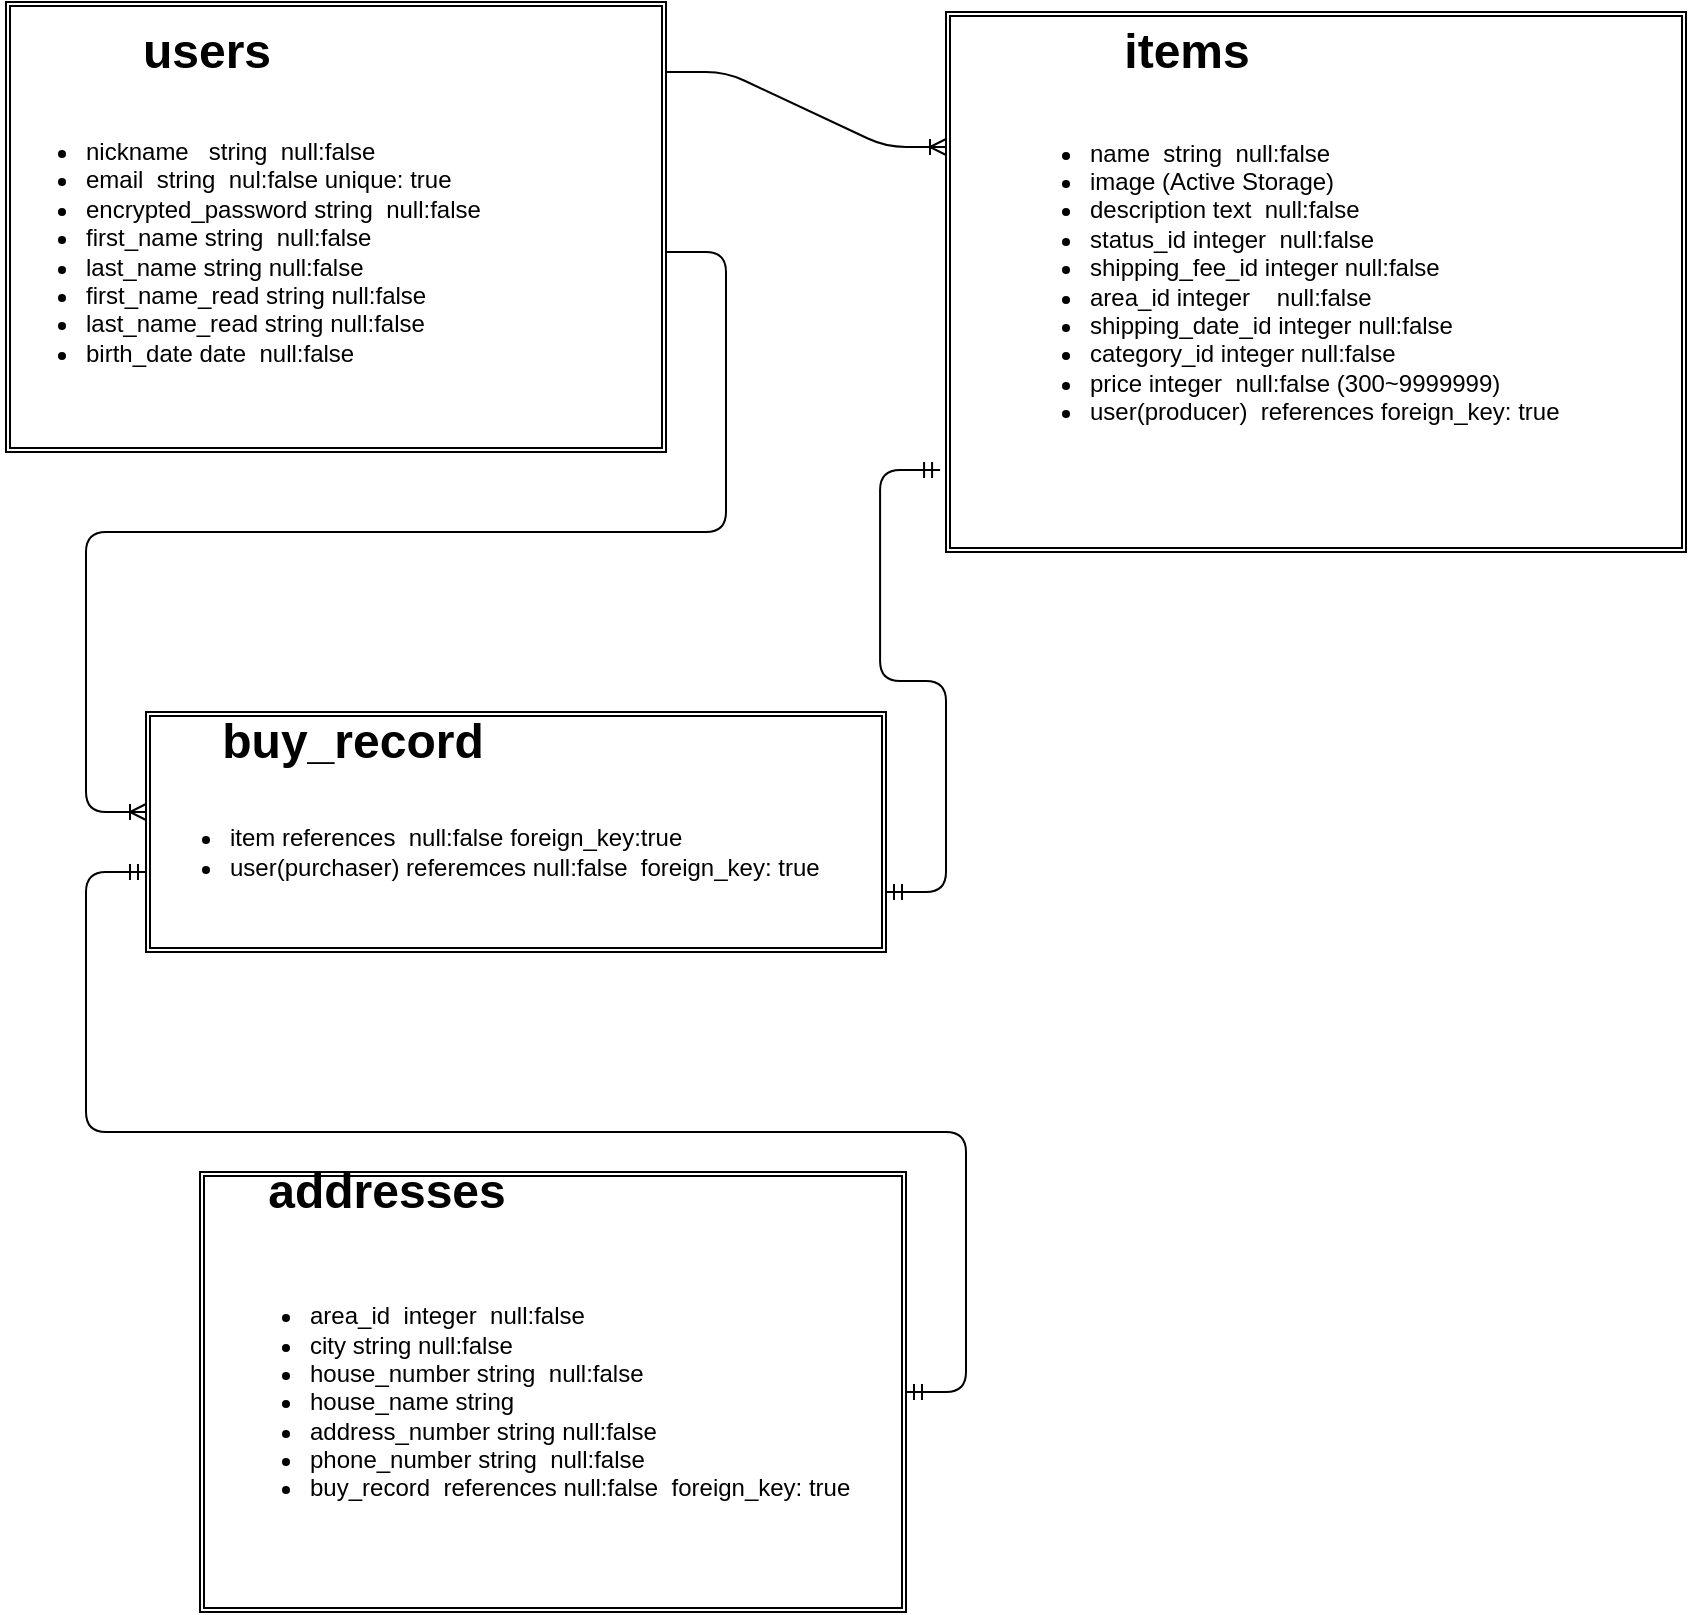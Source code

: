 <mxfile version="13.10.0" type="embed">
    <diagram id="nIbfjJv284KnpydSRjjw" name="ページ1">
        <mxGraphModel dx="1485" dy="680" grid="1" gridSize="10" guides="1" tooltips="1" connect="1" arrows="1" fold="1" page="1" pageScale="1" pageWidth="850" pageHeight="1100" math="0" shadow="0">
            <root>
                <mxCell id="0"/>
                <mxCell id="1" parent="0"/>
                <mxCell id="2" value="" style="shape=ext;double=1;rounded=0;whiteSpace=wrap;html=1;" vertex="1" parent="1">
                    <mxGeometry y="5" width="330" height="225" as="geometry"/>
                </mxCell>
                <mxCell id="3" value="users" style="text;strokeColor=none;fillColor=none;html=1;fontSize=24;fontStyle=1;verticalAlign=middle;align=center;" vertex="1" parent="1">
                    <mxGeometry x="50" y="10" width="100" height="40" as="geometry"/>
                </mxCell>
                <mxCell id="4" value="&lt;ul&gt;&lt;li&gt;nickname&amp;nbsp; &amp;nbsp;string&amp;nbsp; null:false&lt;/li&gt;&lt;li&gt;email&amp;nbsp; string&amp;nbsp; nul:false unique: true&lt;/li&gt;&lt;li&gt;encrypted_password string&amp;nbsp; null:false&lt;/li&gt;&lt;li&gt;first_name string&amp;nbsp; null:false&lt;/li&gt;&lt;li&gt;last_name string null:false&lt;/li&gt;&lt;li&gt;first_name_read string null:false&lt;/li&gt;&lt;li&gt;last_name_read string null:false&lt;/li&gt;&lt;li&gt;birth_date date&amp;nbsp; null:false&lt;/li&gt;&lt;/ul&gt;" style="text;strokeColor=none;fillColor=none;html=1;whiteSpace=wrap;verticalAlign=middle;overflow=hidden;" vertex="1" parent="1">
                    <mxGeometry x="-2.5" y="40" width="332.5" height="180" as="geometry"/>
                </mxCell>
                <mxCell id="7" value="" style="shape=ext;double=1;rounded=0;whiteSpace=wrap;html=1;" vertex="1" parent="1">
                    <mxGeometry x="470" y="10" width="370" height="270" as="geometry"/>
                </mxCell>
                <mxCell id="8" value="items" style="text;strokeColor=none;fillColor=none;html=1;fontSize=24;fontStyle=1;verticalAlign=middle;align=center;" vertex="1" parent="1">
                    <mxGeometry x="540" y="20" width="100" height="20" as="geometry"/>
                </mxCell>
                <mxCell id="9" value="&lt;ul&gt;&lt;li&gt;name&amp;nbsp; string&amp;nbsp; null:false&lt;/li&gt;&lt;li&gt;image (Active Storage)&lt;/li&gt;&lt;li&gt;description text&amp;nbsp; null:false&lt;br&gt;&lt;/li&gt;&lt;li&gt;status_id integer&amp;nbsp; null:false&lt;/li&gt;&lt;li&gt;shipping_fee_id integer null:false&lt;br&gt;&lt;/li&gt;&lt;li&gt;area_id integer&amp;nbsp; &amp;nbsp; null:false&lt;/li&gt;&lt;li&gt;shipping_date_id integer null:false&lt;br&gt;&lt;/li&gt;&lt;li&gt;category_id integer null:false&lt;/li&gt;&lt;li&gt;price integer&amp;nbsp; null:false (300~9999999)&lt;/li&gt;&lt;li&gt;user(producer)&amp;nbsp; references foreign_key: true&lt;/li&gt;&lt;/ul&gt;" style="text;strokeColor=none;fillColor=none;html=1;whiteSpace=wrap;verticalAlign=middle;overflow=hidden;" vertex="1" parent="1">
                    <mxGeometry x="500" y="40" width="300" height="210" as="geometry"/>
                </mxCell>
                <mxCell id="52" value="" style="shape=ext;double=1;rounded=0;whiteSpace=wrap;html=1;" vertex="1" parent="1">
                    <mxGeometry x="70" y="360" width="370" height="120" as="geometry"/>
                </mxCell>
                <mxCell id="53" value="buy_record" style="text;strokeColor=none;fillColor=none;html=1;fontSize=24;fontStyle=1;verticalAlign=middle;align=center;" vertex="1" parent="1">
                    <mxGeometry x="105" y="360" width="135" height="30" as="geometry"/>
                </mxCell>
                <mxCell id="54" value="&lt;ul&gt;&lt;li&gt;item references&amp;nbsp; null:false foreign_key:true&lt;/li&gt;&lt;li&gt;user(purchaser) referemces null:false&amp;nbsp; foreign_key: true&lt;/li&gt;&lt;/ul&gt;" style="text;strokeColor=none;fillColor=none;html=1;whiteSpace=wrap;verticalAlign=middle;overflow=hidden;" vertex="1" parent="1">
                    <mxGeometry x="70" y="390" width="350" height="80" as="geometry"/>
                </mxCell>
                <mxCell id="59" value="" style="shape=ext;double=1;rounded=0;whiteSpace=wrap;html=1;" vertex="1" parent="1">
                    <mxGeometry x="97" y="590" width="353" height="220" as="geometry"/>
                </mxCell>
                <mxCell id="60" value="addresses" style="text;strokeColor=none;fillColor=none;html=1;fontSize=24;fontStyle=1;verticalAlign=middle;align=center;" vertex="1" parent="1">
                    <mxGeometry x="140" y="580" width="100" height="40" as="geometry"/>
                </mxCell>
                <mxCell id="61" value="&lt;ul&gt;&lt;li&gt;area_id&amp;nbsp; integer&amp;nbsp; null:false&lt;br&gt;&lt;/li&gt;&lt;li&gt;city string null:false&lt;/li&gt;&lt;li&gt;house_number string&amp;nbsp; null:false&lt;/li&gt;&lt;li&gt;house_name string&lt;/li&gt;&lt;li&gt;address_number string null:false&lt;/li&gt;&lt;li&gt;phone_number string&amp;nbsp; null:false&lt;/li&gt;&lt;li&gt;buy_record&amp;nbsp; references null:false&amp;nbsp; foreign_key: true&lt;/li&gt;&lt;/ul&gt;" style="text;strokeColor=none;fillColor=none;html=1;whiteSpace=wrap;verticalAlign=middle;overflow=hidden;" vertex="1" parent="1">
                    <mxGeometry x="110" y="620" width="320" height="170" as="geometry"/>
                </mxCell>
                <mxCell id="65" value="" style="edgeStyle=entityRelationEdgeStyle;fontSize=12;html=1;endArrow=ERmandOne;startArrow=ERmandOne;exitX=1;exitY=0.75;exitDx=0;exitDy=0;entryX=-0.008;entryY=0.848;entryDx=0;entryDy=0;entryPerimeter=0;" edge="1" parent="1" source="52" target="7">
                    <mxGeometry width="100" height="100" relative="1" as="geometry">
                        <mxPoint x="430" y="450" as="sourcePoint"/>
                        <mxPoint x="530" y="350" as="targetPoint"/>
                    </mxGeometry>
                </mxCell>
                <mxCell id="66" value="" style="edgeStyle=entityRelationEdgeStyle;fontSize=12;html=1;endArrow=ERoneToMany;" edge="1" parent="1" source="4">
                    <mxGeometry width="100" height="100" relative="1" as="geometry">
                        <mxPoint x="-30" y="510" as="sourcePoint"/>
                        <mxPoint x="70" y="410" as="targetPoint"/>
                    </mxGeometry>
                </mxCell>
                <mxCell id="67" value="" style="edgeStyle=entityRelationEdgeStyle;fontSize=12;html=1;endArrow=ERoneToMany;entryX=0;entryY=0.25;entryDx=0;entryDy=0;" edge="1" parent="1" target="7">
                    <mxGeometry width="100" height="100" relative="1" as="geometry">
                        <mxPoint x="330" y="40" as="sourcePoint"/>
                        <mxPoint x="410" y="-60" as="targetPoint"/>
                    </mxGeometry>
                </mxCell>
                <mxCell id="68" value="" style="edgeStyle=entityRelationEdgeStyle;fontSize=12;html=1;endArrow=ERmandOne;startArrow=ERmandOne;" edge="1" parent="1" source="59">
                    <mxGeometry width="100" height="100" relative="1" as="geometry">
                        <mxPoint x="-20" y="540" as="sourcePoint"/>
                        <mxPoint x="70" y="440" as="targetPoint"/>
                    </mxGeometry>
                </mxCell>
            </root>
        </mxGraphModel>
    </diagram>
</mxfile>